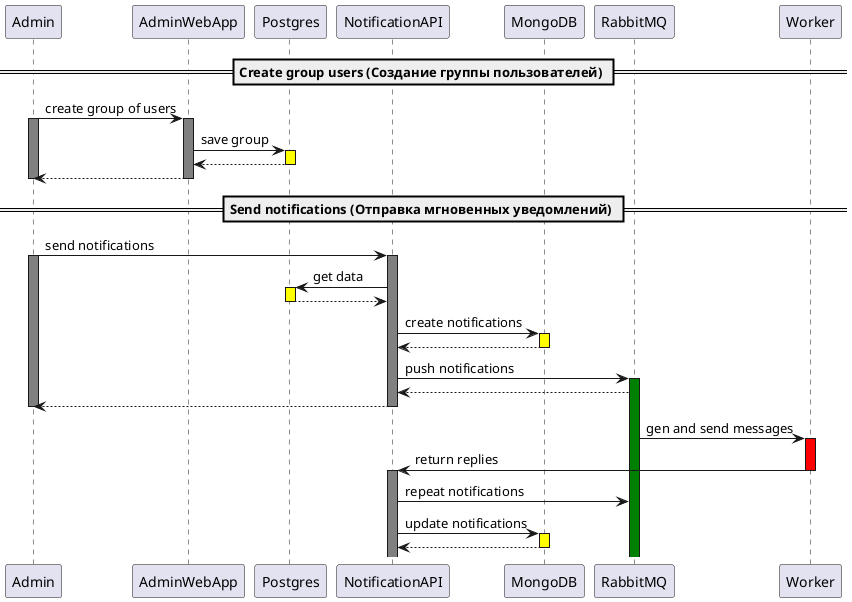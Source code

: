 @startuml
== Create group users (Создание группы пользователей) ==
Admin -> AdminWebApp: create group of users
activate Admin #gray
activate AdminWebApp #gray
AdminWebApp -> Postgres: save group
activate Postgres #yellow
Postgres --> AdminWebApp:
deactivate Postgres
AdminWebApp --> Admin
deactivate AdminWebApp
deactivate Admin

== Send notifications (Отправка мгновенных уведомлений) ==
Admin -> NotificationAPI: send notifications
activate Admin #gray
activate NotificationAPI #gray
NotificationAPI -> Postgres: get data
activate Postgres #yellow
Postgres --> NotificationAPI:
deactivate Postgres
NotificationAPI -> MongoDB: create notifications
activate MongoDB #yellow
MongoDB --> NotificationAPI:
deactivate MongoDB
NotificationAPI -> RabbitMQ: push notifications
activate RabbitMQ #green
RabbitMQ --> NotificationAPI:
NotificationAPI --> Admin:
deactivate NotificationAPI
deactivate Admin
RabbitMQ -> Worker: gen and send messages
activate Worker #red
Worker -> NotificationAPI: return replies
deactivate Worker
activate NotificationAPI #grey
NotificationAPI -> RabbitMQ: repeat notifications
NotificationAPI -> MongoDB: update notifications
activate MongoDB #yellow
MongoDB --> NotificationAPI:
deactivate MongoDB
@enduml
